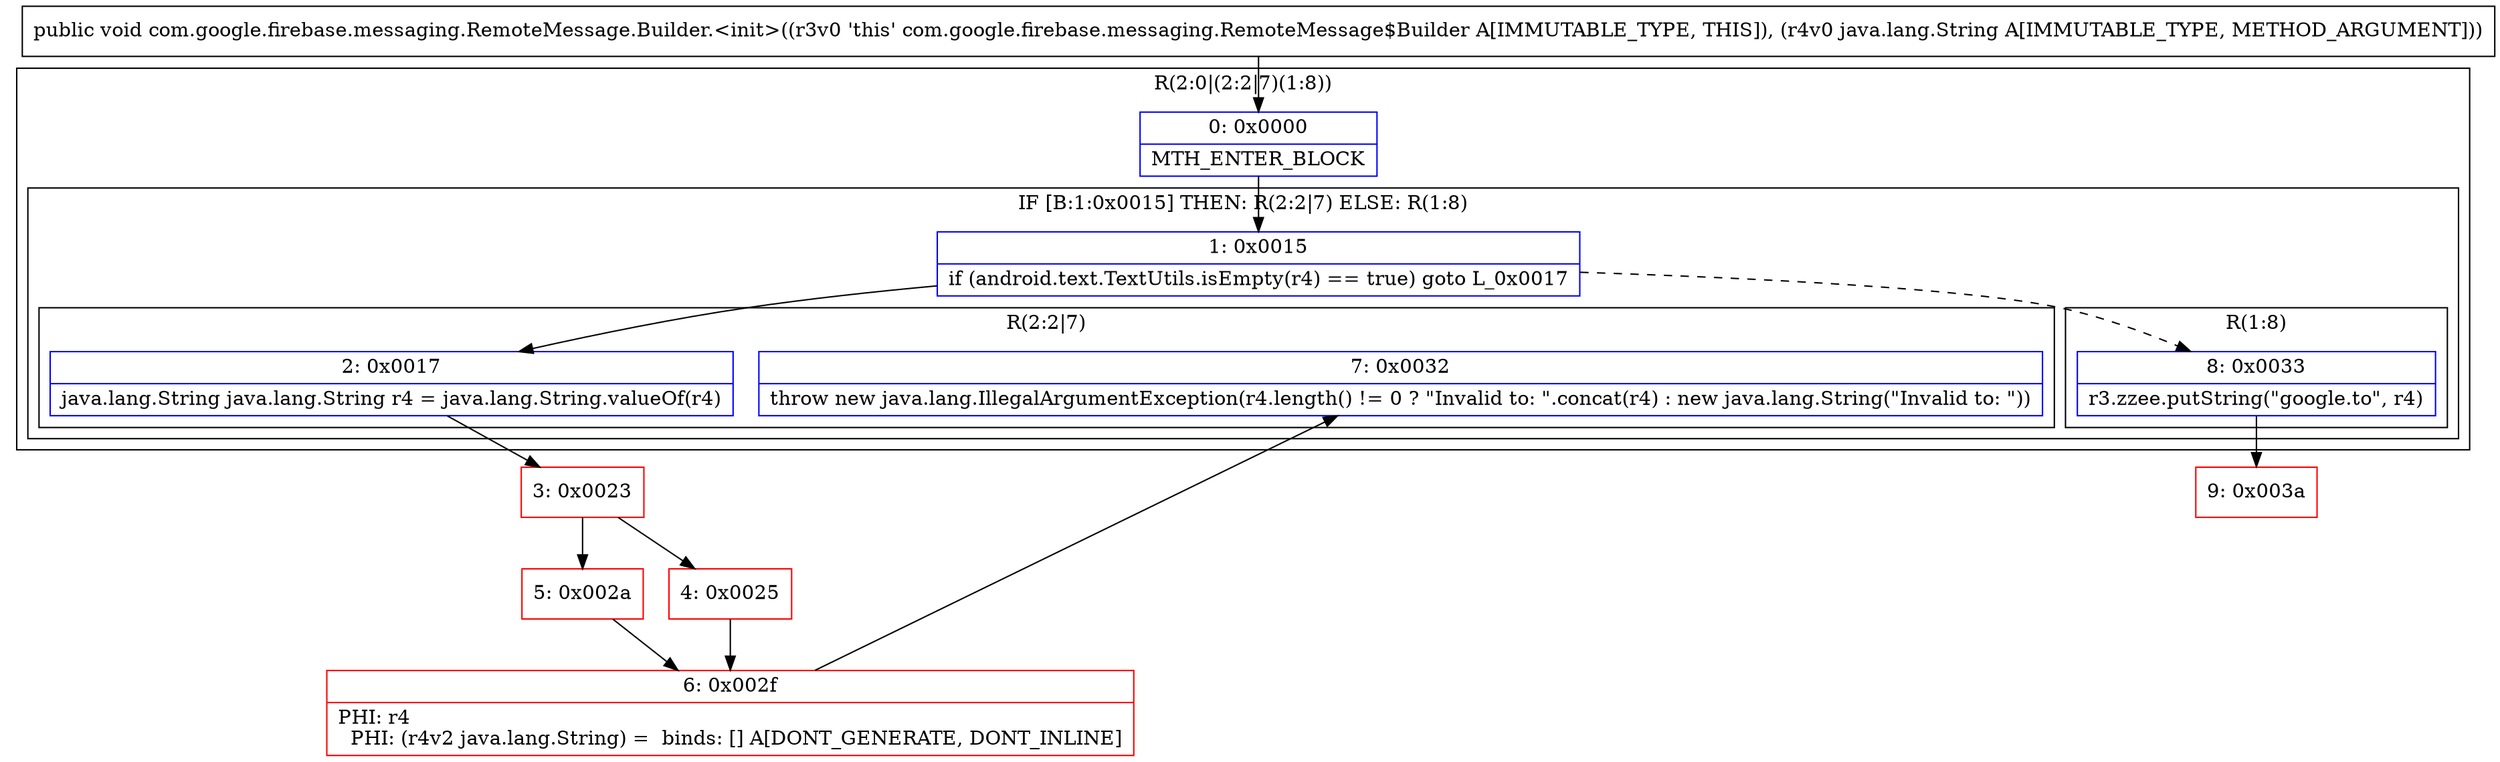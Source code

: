 digraph "CFG forcom.google.firebase.messaging.RemoteMessage.Builder.\<init\>(Ljava\/lang\/String;)V" {
subgraph cluster_Region_1296103610 {
label = "R(2:0|(2:2|7)(1:8))";
node [shape=record,color=blue];
Node_0 [shape=record,label="{0\:\ 0x0000|MTH_ENTER_BLOCK\l}"];
subgraph cluster_IfRegion_1487668239 {
label = "IF [B:1:0x0015] THEN: R(2:2|7) ELSE: R(1:8)";
node [shape=record,color=blue];
Node_1 [shape=record,label="{1\:\ 0x0015|if (android.text.TextUtils.isEmpty(r4) == true) goto L_0x0017\l}"];
subgraph cluster_Region_1806045706 {
label = "R(2:2|7)";
node [shape=record,color=blue];
Node_2 [shape=record,label="{2\:\ 0x0017|java.lang.String java.lang.String r4 = java.lang.String.valueOf(r4)\l}"];
Node_7 [shape=record,label="{7\:\ 0x0032|throw new java.lang.IllegalArgumentException(r4.length() != 0 ? \"Invalid to: \".concat(r4) : new java.lang.String(\"Invalid to: \"))\l}"];
}
subgraph cluster_Region_1284042089 {
label = "R(1:8)";
node [shape=record,color=blue];
Node_8 [shape=record,label="{8\:\ 0x0033|r3.zzee.putString(\"google.to\", r4)\l}"];
}
}
}
Node_3 [shape=record,color=red,label="{3\:\ 0x0023}"];
Node_4 [shape=record,color=red,label="{4\:\ 0x0025}"];
Node_5 [shape=record,color=red,label="{5\:\ 0x002a}"];
Node_6 [shape=record,color=red,label="{6\:\ 0x002f|PHI: r4 \l  PHI: (r4v2 java.lang.String) =  binds: [] A[DONT_GENERATE, DONT_INLINE]\l}"];
Node_9 [shape=record,color=red,label="{9\:\ 0x003a}"];
MethodNode[shape=record,label="{public void com.google.firebase.messaging.RemoteMessage.Builder.\<init\>((r3v0 'this' com.google.firebase.messaging.RemoteMessage$Builder A[IMMUTABLE_TYPE, THIS]), (r4v0 java.lang.String A[IMMUTABLE_TYPE, METHOD_ARGUMENT])) }"];
MethodNode -> Node_0;
Node_0 -> Node_1;
Node_1 -> Node_2;
Node_1 -> Node_8[style=dashed];
Node_2 -> Node_3;
Node_8 -> Node_9;
Node_3 -> Node_4;
Node_3 -> Node_5;
Node_4 -> Node_6;
Node_5 -> Node_6;
Node_6 -> Node_7;
}

